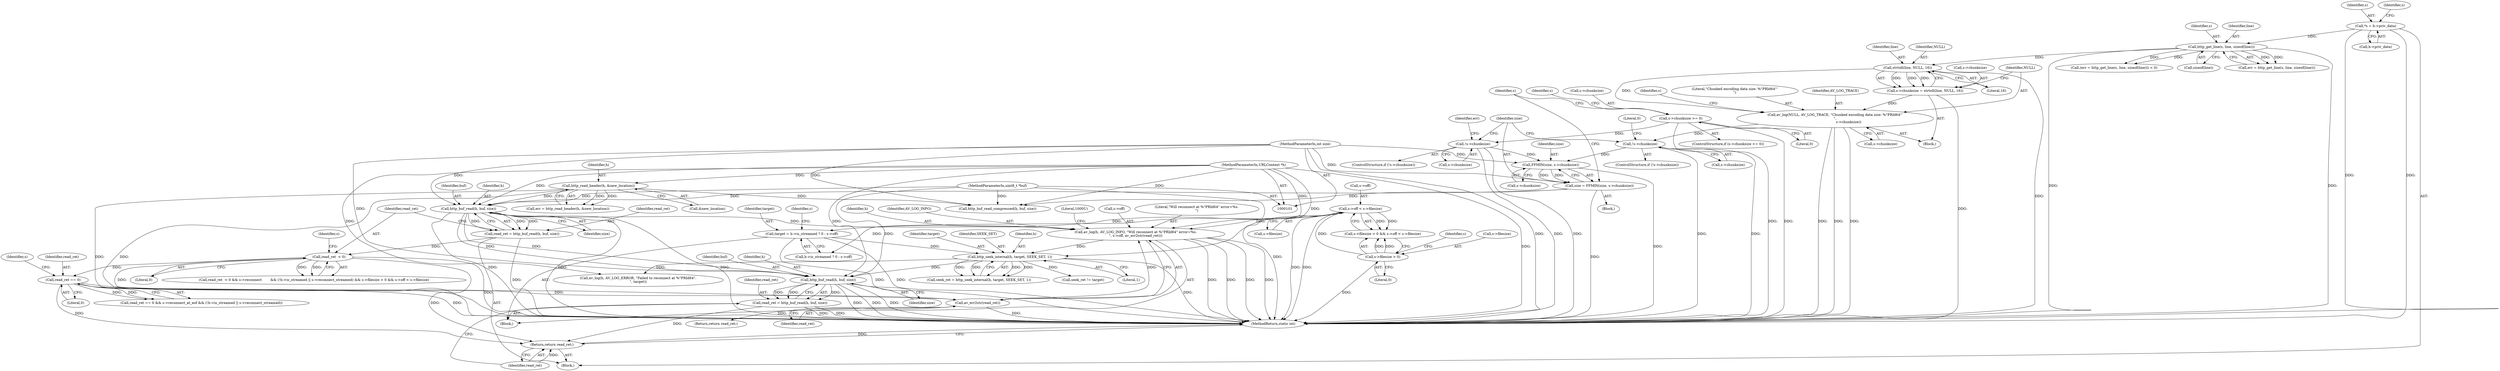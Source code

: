 digraph "0_FFmpeg_2a05c8f813de6f2278827734bf8102291e7484aa_4@API" {
"1000340" [label="(Call,http_buf_read(h, buf, size))"];
"1000321" [label="(Call,http_seek_internal(h, target, SEEK_SET, 1))"];
"1000291" [label="(Call,av_log(h, AV_LOG_INFO, \"Will reconnect at %\"PRId64\" error=%s.\n\", s->off, av_err2str(read_ret)))"];
"1000216" [label="(Call,http_buf_read(h, buf, size))"];
"1000135" [label="(Call,http_read_header(h, &new_location))"];
"1000102" [label="(MethodParameterIn,URLContext *h)"];
"1000103" [label="(MethodParameterIn,uint8_t *buf)"];
"1000198" [label="(Call,size = FFMIN(size, s->chunksize))"];
"1000200" [label="(Call,FFMIN(size, s->chunksize))"];
"1000104" [label="(MethodParameterIn,int size)"];
"1000153" [label="(Call,!s->chunksize)"];
"1000146" [label="(Call,s->chunksize >= 0)"];
"1000192" [label="(Call,!s->chunksize)"];
"1000184" [label="(Call,av_log(NULL, AV_LOG_TRACE, \"Chunked encoding data size: %\"PRId64\"'\n\",\n                         s->chunksize))"];
"1000180" [label="(Call,strtoll(line, NULL, 16))"];
"1000165" [label="(Call,http_get_line(s, line, sizeof(line)))"];
"1000107" [label="(Call,*s = h->priv_data)"];
"1000176" [label="(Call,s->chunksize = strtoll(line, NULL, 16))"];
"1000245" [label="(Call,s->off < s->filesize)"];
"1000240" [label="(Call,s->filesize > 0)"];
"1000298" [label="(Call,av_err2str(read_ret))"];
"1000253" [label="(Call,read_ret == 0)"];
"1000223" [label="(Call,read_ret  < 0)"];
"1000214" [label="(Call,read_ret = http_buf_read(h, buf, size))"];
"1000270" [label="(Call,target = h->is_streamed ? 0 : s->off)"];
"1000338" [label="(Call,read_ret = http_buf_read(h, buf, size))"];
"1000350" [label="(Return,return read_ret;)"];
"1000104" [label="(MethodParameterIn,int size)"];
"1000340" [label="(Call,http_buf_read(h, buf, size))"];
"1000225" [label="(Literal,0)"];
"1000270" [label="(Call,target = h->is_streamed ? 0 : s->off)"];
"1000103" [label="(MethodParameterIn,uint8_t *buf)"];
"1000105" [label="(Block,)"];
"1000268" [label="(Block,)"];
"1000180" [label="(Call,strtoll(line, NULL, 16))"];
"1000162" [label="(Call,(err = http_get_line(s, line, sizeof(line))) < 0)"];
"1000351" [label="(Identifier,read_ret)"];
"1000219" [label="(Identifier,size)"];
"1000194" [label="(Identifier,s)"];
"1000271" [label="(Identifier,target)"];
"1000198" [label="(Call,size = FFMIN(size, s->chunksize))"];
"1000176" [label="(Call,s->chunksize = strtoll(line, NULL, 16))"];
"1000137" [label="(Call,&new_location)"];
"1000215" [label="(Identifier,read_ret)"];
"1000150" [label="(Literal,0)"];
"1000253" [label="(Call,read_ret == 0)"];
"1000188" [label="(Call,s->chunksize)"];
"1000181" [label="(Identifier,line)"];
"1000321" [label="(Call,http_seek_internal(h, target, SEEK_SET, 1))"];
"1000154" [label="(Call,s->chunksize)"];
"1000224" [label="(Identifier,read_ret)"];
"1000182" [label="(Identifier,NULL)"];
"1000152" [label="(ControlStructure,if (!s->chunksize))"];
"1000246" [label="(Call,s->off)"];
"1000165" [label="(Call,http_get_line(s, line, sizeof(line)))"];
"1000240" [label="(Call,s->filesize > 0)"];
"1000331" [label="(Call,av_log(h, AV_LOG_ERROR, \"Failed to reconnect at %\"PRId64\".\n\", target))"];
"1000207" [label="(Identifier,s)"];
"1000247" [label="(Identifier,s)"];
"1000222" [label="(Call,read_ret  < 0 && s->reconnect        && (!h->is_streamed || s->reconnect_streamed) && s->filesize > 0 && s->off < s->filesize)"];
"1000193" [label="(Call,s->chunksize)"];
"1000342" [label="(Identifier,buf)"];
"1000151" [label="(Block,)"];
"1000216" [label="(Call,http_buf_read(h, buf, size))"];
"1000147" [label="(Call,s->chunksize)"];
"1000107" [label="(Call,*s = h->priv_data)"];
"1000239" [label="(Call,s->filesize > 0 && s->off < s->filesize)"];
"1000319" [label="(Call,seek_ret = http_seek_internal(h, target, SEEK_SET, 1))"];
"1000145" [label="(ControlStructure,if (s->chunksize >= 0))"];
"1000177" [label="(Call,s->chunksize)"];
"1000146" [label="(Call,s->chunksize >= 0)"];
"1000168" [label="(Call,sizeof(line))"];
"1000133" [label="(Call,err = http_read_header(h, &new_location))"];
"1000338" [label="(Call,read_ret = http_buf_read(h, buf, size))"];
"1000163" [label="(Call,err = http_get_line(s, line, sizeof(line)))"];
"1000155" [label="(Identifier,s)"];
"1000108" [label="(Identifier,s)"];
"1000350" [label="(Return,return read_ret;)"];
"1000191" [label="(ControlStructure,if (!s->chunksize))"];
"1000327" [label="(Call,seek_ret != target)"];
"1000295" [label="(Call,s->off)"];
"1000192" [label="(Call,!s->chunksize)"];
"1000153" [label="(Call,!s->chunksize)"];
"1000228" [label="(Identifier,s)"];
"1000187" [label="(Literal,\"Chunked encoding data size: %\"PRId64\"'\n\")"];
"1000343" [label="(Identifier,size)"];
"1000294" [label="(Literal,\"Will reconnect at %\"PRId64\" error=%s.\n\")"];
"1000292" [label="(Identifier,h)"];
"1000218" [label="(Identifier,buf)"];
"1000164" [label="(Identifier,err)"];
"1000245" [label="(Call,s->off < s->filesize)"];
"1000324" [label="(Identifier,SEEK_SET)"];
"1000325" [label="(Literal,1)"];
"1000135" [label="(Call,http_read_header(h, &new_location))"];
"1000200" [label="(Call,FFMIN(size, s->chunksize))"];
"1000214" [label="(Call,read_ret = http_buf_read(h, buf, size))"];
"1000136" [label="(Identifier,h)"];
"1000197" [label="(Literal,0)"];
"1000249" [label="(Call,s->filesize)"];
"1000119" [label="(Identifier,s)"];
"1000184" [label="(Call,av_log(NULL, AV_LOG_TRACE, \"Chunked encoding data size: %\"PRId64\"'\n\",\n                         s->chunksize))"];
"1000244" [label="(Literal,0)"];
"1000166" [label="(Identifier,s)"];
"1000272" [label="(Call,h->is_streamed ? 0 : s->off)"];
"1000341" [label="(Identifier,h)"];
"1000339" [label="(Identifier,read_ret)"];
"1000186" [label="(Identifier,AV_LOG_TRACE)"];
"1000293" [label="(Identifier,AV_LOG_INFO)"];
"1000258" [label="(Identifier,s)"];
"1000283" [label="(Identifier,s)"];
"1000241" [label="(Call,s->filesize)"];
"1000223" [label="(Call,read_ret  < 0)"];
"1000322" [label="(Identifier,h)"];
"1000185" [label="(Identifier,NULL)"];
"1000157" [label="(Block,)"];
"1000183" [label="(Literal,16)"];
"1000255" [label="(Literal,0)"];
"1000352" [label="(MethodReturn,static int)"];
"1000336" [label="(Return,return read_ret;)"];
"1000201" [label="(Identifier,size)"];
"1000291" [label="(Call,av_log(h, AV_LOG_INFO, \"Will reconnect at %\"PRId64\" error=%s.\n\", s->off, av_err2str(read_ret)))"];
"1000299" [label="(Identifier,read_ret)"];
"1000298" [label="(Call,av_err2str(read_ret))"];
"1000202" [label="(Call,s->chunksize)"];
"1000199" [label="(Identifier,size)"];
"1000323" [label="(Identifier,target)"];
"1000102" [label="(MethodParameterIn,URLContext *h)"];
"1000210" [label="(Call,http_buf_read_compressed(h, buf, size))"];
"1000217" [label="(Identifier,h)"];
"1000109" [label="(Call,h->priv_data)"];
"1000252" [label="(Call,read_ret == 0 && s->reconnect_at_eof && (!h->is_streamed || s->reconnect_streamed))"];
"1000302" [label="(Literal,1000U)"];
"1000254" [label="(Identifier,read_ret)"];
"1000167" [label="(Identifier,line)"];
"1000340" -> "1000338"  [label="AST: "];
"1000340" -> "1000343"  [label="CFG: "];
"1000341" -> "1000340"  [label="AST: "];
"1000342" -> "1000340"  [label="AST: "];
"1000343" -> "1000340"  [label="AST: "];
"1000338" -> "1000340"  [label="CFG: "];
"1000340" -> "1000352"  [label="DDG: "];
"1000340" -> "1000352"  [label="DDG: "];
"1000340" -> "1000352"  [label="DDG: "];
"1000340" -> "1000338"  [label="DDG: "];
"1000340" -> "1000338"  [label="DDG: "];
"1000340" -> "1000338"  [label="DDG: "];
"1000321" -> "1000340"  [label="DDG: "];
"1000102" -> "1000340"  [label="DDG: "];
"1000216" -> "1000340"  [label="DDG: "];
"1000216" -> "1000340"  [label="DDG: "];
"1000103" -> "1000340"  [label="DDG: "];
"1000104" -> "1000340"  [label="DDG: "];
"1000321" -> "1000319"  [label="AST: "];
"1000321" -> "1000325"  [label="CFG: "];
"1000322" -> "1000321"  [label="AST: "];
"1000323" -> "1000321"  [label="AST: "];
"1000324" -> "1000321"  [label="AST: "];
"1000325" -> "1000321"  [label="AST: "];
"1000319" -> "1000321"  [label="CFG: "];
"1000321" -> "1000352"  [label="DDG: "];
"1000321" -> "1000319"  [label="DDG: "];
"1000321" -> "1000319"  [label="DDG: "];
"1000321" -> "1000319"  [label="DDG: "];
"1000321" -> "1000319"  [label="DDG: "];
"1000291" -> "1000321"  [label="DDG: "];
"1000102" -> "1000321"  [label="DDG: "];
"1000270" -> "1000321"  [label="DDG: "];
"1000321" -> "1000327"  [label="DDG: "];
"1000321" -> "1000331"  [label="DDG: "];
"1000291" -> "1000268"  [label="AST: "];
"1000291" -> "1000298"  [label="CFG: "];
"1000292" -> "1000291"  [label="AST: "];
"1000293" -> "1000291"  [label="AST: "];
"1000294" -> "1000291"  [label="AST: "];
"1000295" -> "1000291"  [label="AST: "];
"1000298" -> "1000291"  [label="AST: "];
"1000302" -> "1000291"  [label="CFG: "];
"1000291" -> "1000352"  [label="DDG: "];
"1000291" -> "1000352"  [label="DDG: "];
"1000291" -> "1000352"  [label="DDG: "];
"1000291" -> "1000352"  [label="DDG: "];
"1000216" -> "1000291"  [label="DDG: "];
"1000102" -> "1000291"  [label="DDG: "];
"1000245" -> "1000291"  [label="DDG: "];
"1000298" -> "1000291"  [label="DDG: "];
"1000216" -> "1000214"  [label="AST: "];
"1000216" -> "1000219"  [label="CFG: "];
"1000217" -> "1000216"  [label="AST: "];
"1000218" -> "1000216"  [label="AST: "];
"1000219" -> "1000216"  [label="AST: "];
"1000214" -> "1000216"  [label="CFG: "];
"1000216" -> "1000352"  [label="DDG: "];
"1000216" -> "1000352"  [label="DDG: "];
"1000216" -> "1000352"  [label="DDG: "];
"1000216" -> "1000214"  [label="DDG: "];
"1000216" -> "1000214"  [label="DDG: "];
"1000216" -> "1000214"  [label="DDG: "];
"1000135" -> "1000216"  [label="DDG: "];
"1000102" -> "1000216"  [label="DDG: "];
"1000103" -> "1000216"  [label="DDG: "];
"1000198" -> "1000216"  [label="DDG: "];
"1000104" -> "1000216"  [label="DDG: "];
"1000135" -> "1000133"  [label="AST: "];
"1000135" -> "1000137"  [label="CFG: "];
"1000136" -> "1000135"  [label="AST: "];
"1000137" -> "1000135"  [label="AST: "];
"1000133" -> "1000135"  [label="CFG: "];
"1000135" -> "1000352"  [label="DDG: "];
"1000135" -> "1000352"  [label="DDG: "];
"1000135" -> "1000133"  [label="DDG: "];
"1000135" -> "1000133"  [label="DDG: "];
"1000102" -> "1000135"  [label="DDG: "];
"1000135" -> "1000210"  [label="DDG: "];
"1000102" -> "1000101"  [label="AST: "];
"1000102" -> "1000352"  [label="DDG: "];
"1000102" -> "1000210"  [label="DDG: "];
"1000102" -> "1000331"  [label="DDG: "];
"1000103" -> "1000101"  [label="AST: "];
"1000103" -> "1000352"  [label="DDG: "];
"1000103" -> "1000210"  [label="DDG: "];
"1000198" -> "1000151"  [label="AST: "];
"1000198" -> "1000200"  [label="CFG: "];
"1000199" -> "1000198"  [label="AST: "];
"1000200" -> "1000198"  [label="AST: "];
"1000207" -> "1000198"  [label="CFG: "];
"1000198" -> "1000352"  [label="DDG: "];
"1000200" -> "1000198"  [label="DDG: "];
"1000200" -> "1000198"  [label="DDG: "];
"1000104" -> "1000198"  [label="DDG: "];
"1000198" -> "1000210"  [label="DDG: "];
"1000200" -> "1000202"  [label="CFG: "];
"1000201" -> "1000200"  [label="AST: "];
"1000202" -> "1000200"  [label="AST: "];
"1000200" -> "1000352"  [label="DDG: "];
"1000104" -> "1000200"  [label="DDG: "];
"1000153" -> "1000200"  [label="DDG: "];
"1000192" -> "1000200"  [label="DDG: "];
"1000104" -> "1000101"  [label="AST: "];
"1000104" -> "1000352"  [label="DDG: "];
"1000104" -> "1000210"  [label="DDG: "];
"1000153" -> "1000152"  [label="AST: "];
"1000153" -> "1000154"  [label="CFG: "];
"1000154" -> "1000153"  [label="AST: "];
"1000164" -> "1000153"  [label="CFG: "];
"1000199" -> "1000153"  [label="CFG: "];
"1000153" -> "1000352"  [label="DDG: "];
"1000153" -> "1000352"  [label="DDG: "];
"1000146" -> "1000153"  [label="DDG: "];
"1000146" -> "1000145"  [label="AST: "];
"1000146" -> "1000150"  [label="CFG: "];
"1000147" -> "1000146"  [label="AST: "];
"1000150" -> "1000146"  [label="AST: "];
"1000155" -> "1000146"  [label="CFG: "];
"1000207" -> "1000146"  [label="CFG: "];
"1000146" -> "1000352"  [label="DDG: "];
"1000146" -> "1000352"  [label="DDG: "];
"1000192" -> "1000191"  [label="AST: "];
"1000192" -> "1000193"  [label="CFG: "];
"1000193" -> "1000192"  [label="AST: "];
"1000197" -> "1000192"  [label="CFG: "];
"1000199" -> "1000192"  [label="CFG: "];
"1000192" -> "1000352"  [label="DDG: "];
"1000192" -> "1000352"  [label="DDG: "];
"1000184" -> "1000192"  [label="DDG: "];
"1000184" -> "1000157"  [label="AST: "];
"1000184" -> "1000188"  [label="CFG: "];
"1000185" -> "1000184"  [label="AST: "];
"1000186" -> "1000184"  [label="AST: "];
"1000187" -> "1000184"  [label="AST: "];
"1000188" -> "1000184"  [label="AST: "];
"1000194" -> "1000184"  [label="CFG: "];
"1000184" -> "1000352"  [label="DDG: "];
"1000184" -> "1000352"  [label="DDG: "];
"1000184" -> "1000352"  [label="DDG: "];
"1000180" -> "1000184"  [label="DDG: "];
"1000176" -> "1000184"  [label="DDG: "];
"1000180" -> "1000176"  [label="AST: "];
"1000180" -> "1000183"  [label="CFG: "];
"1000181" -> "1000180"  [label="AST: "];
"1000182" -> "1000180"  [label="AST: "];
"1000183" -> "1000180"  [label="AST: "];
"1000176" -> "1000180"  [label="CFG: "];
"1000180" -> "1000352"  [label="DDG: "];
"1000180" -> "1000176"  [label="DDG: "];
"1000180" -> "1000176"  [label="DDG: "];
"1000180" -> "1000176"  [label="DDG: "];
"1000165" -> "1000180"  [label="DDG: "];
"1000165" -> "1000163"  [label="AST: "];
"1000165" -> "1000168"  [label="CFG: "];
"1000166" -> "1000165"  [label="AST: "];
"1000167" -> "1000165"  [label="AST: "];
"1000168" -> "1000165"  [label="AST: "];
"1000163" -> "1000165"  [label="CFG: "];
"1000165" -> "1000352"  [label="DDG: "];
"1000165" -> "1000352"  [label="DDG: "];
"1000165" -> "1000162"  [label="DDG: "];
"1000165" -> "1000162"  [label="DDG: "];
"1000165" -> "1000163"  [label="DDG: "];
"1000165" -> "1000163"  [label="DDG: "];
"1000107" -> "1000165"  [label="DDG: "];
"1000107" -> "1000105"  [label="AST: "];
"1000107" -> "1000109"  [label="CFG: "];
"1000108" -> "1000107"  [label="AST: "];
"1000109" -> "1000107"  [label="AST: "];
"1000119" -> "1000107"  [label="CFG: "];
"1000107" -> "1000352"  [label="DDG: "];
"1000107" -> "1000352"  [label="DDG: "];
"1000176" -> "1000157"  [label="AST: "];
"1000177" -> "1000176"  [label="AST: "];
"1000185" -> "1000176"  [label="CFG: "];
"1000176" -> "1000352"  [label="DDG: "];
"1000245" -> "1000239"  [label="AST: "];
"1000245" -> "1000249"  [label="CFG: "];
"1000246" -> "1000245"  [label="AST: "];
"1000249" -> "1000245"  [label="AST: "];
"1000239" -> "1000245"  [label="CFG: "];
"1000245" -> "1000352"  [label="DDG: "];
"1000245" -> "1000352"  [label="DDG: "];
"1000245" -> "1000239"  [label="DDG: "];
"1000245" -> "1000239"  [label="DDG: "];
"1000240" -> "1000245"  [label="DDG: "];
"1000245" -> "1000270"  [label="DDG: "];
"1000245" -> "1000272"  [label="DDG: "];
"1000240" -> "1000239"  [label="AST: "];
"1000240" -> "1000244"  [label="CFG: "];
"1000241" -> "1000240"  [label="AST: "];
"1000244" -> "1000240"  [label="AST: "];
"1000247" -> "1000240"  [label="CFG: "];
"1000239" -> "1000240"  [label="CFG: "];
"1000240" -> "1000352"  [label="DDG: "];
"1000240" -> "1000239"  [label="DDG: "];
"1000240" -> "1000239"  [label="DDG: "];
"1000298" -> "1000299"  [label="CFG: "];
"1000299" -> "1000298"  [label="AST: "];
"1000298" -> "1000352"  [label="DDG: "];
"1000253" -> "1000298"  [label="DDG: "];
"1000223" -> "1000298"  [label="DDG: "];
"1000298" -> "1000336"  [label="DDG: "];
"1000253" -> "1000252"  [label="AST: "];
"1000253" -> "1000255"  [label="CFG: "];
"1000254" -> "1000253"  [label="AST: "];
"1000255" -> "1000253"  [label="AST: "];
"1000258" -> "1000253"  [label="CFG: "];
"1000252" -> "1000253"  [label="CFG: "];
"1000253" -> "1000352"  [label="DDG: "];
"1000253" -> "1000252"  [label="DDG: "];
"1000253" -> "1000252"  [label="DDG: "];
"1000223" -> "1000253"  [label="DDG: "];
"1000253" -> "1000350"  [label="DDG: "];
"1000223" -> "1000222"  [label="AST: "];
"1000223" -> "1000225"  [label="CFG: "];
"1000224" -> "1000223"  [label="AST: "];
"1000225" -> "1000223"  [label="AST: "];
"1000228" -> "1000223"  [label="CFG: "];
"1000222" -> "1000223"  [label="CFG: "];
"1000223" -> "1000352"  [label="DDG: "];
"1000223" -> "1000222"  [label="DDG: "];
"1000223" -> "1000222"  [label="DDG: "];
"1000214" -> "1000223"  [label="DDG: "];
"1000223" -> "1000350"  [label="DDG: "];
"1000214" -> "1000105"  [label="AST: "];
"1000215" -> "1000214"  [label="AST: "];
"1000224" -> "1000214"  [label="CFG: "];
"1000214" -> "1000352"  [label="DDG: "];
"1000270" -> "1000268"  [label="AST: "];
"1000270" -> "1000272"  [label="CFG: "];
"1000271" -> "1000270"  [label="AST: "];
"1000272" -> "1000270"  [label="AST: "];
"1000283" -> "1000270"  [label="CFG: "];
"1000270" -> "1000352"  [label="DDG: "];
"1000270" -> "1000352"  [label="DDG: "];
"1000338" -> "1000268"  [label="AST: "];
"1000339" -> "1000338"  [label="AST: "];
"1000351" -> "1000338"  [label="CFG: "];
"1000338" -> "1000352"  [label="DDG: "];
"1000338" -> "1000352"  [label="DDG: "];
"1000338" -> "1000350"  [label="DDG: "];
"1000350" -> "1000105"  [label="AST: "];
"1000350" -> "1000351"  [label="CFG: "];
"1000351" -> "1000350"  [label="AST: "];
"1000352" -> "1000350"  [label="CFG: "];
"1000350" -> "1000352"  [label="DDG: "];
"1000351" -> "1000350"  [label="DDG: "];
}
